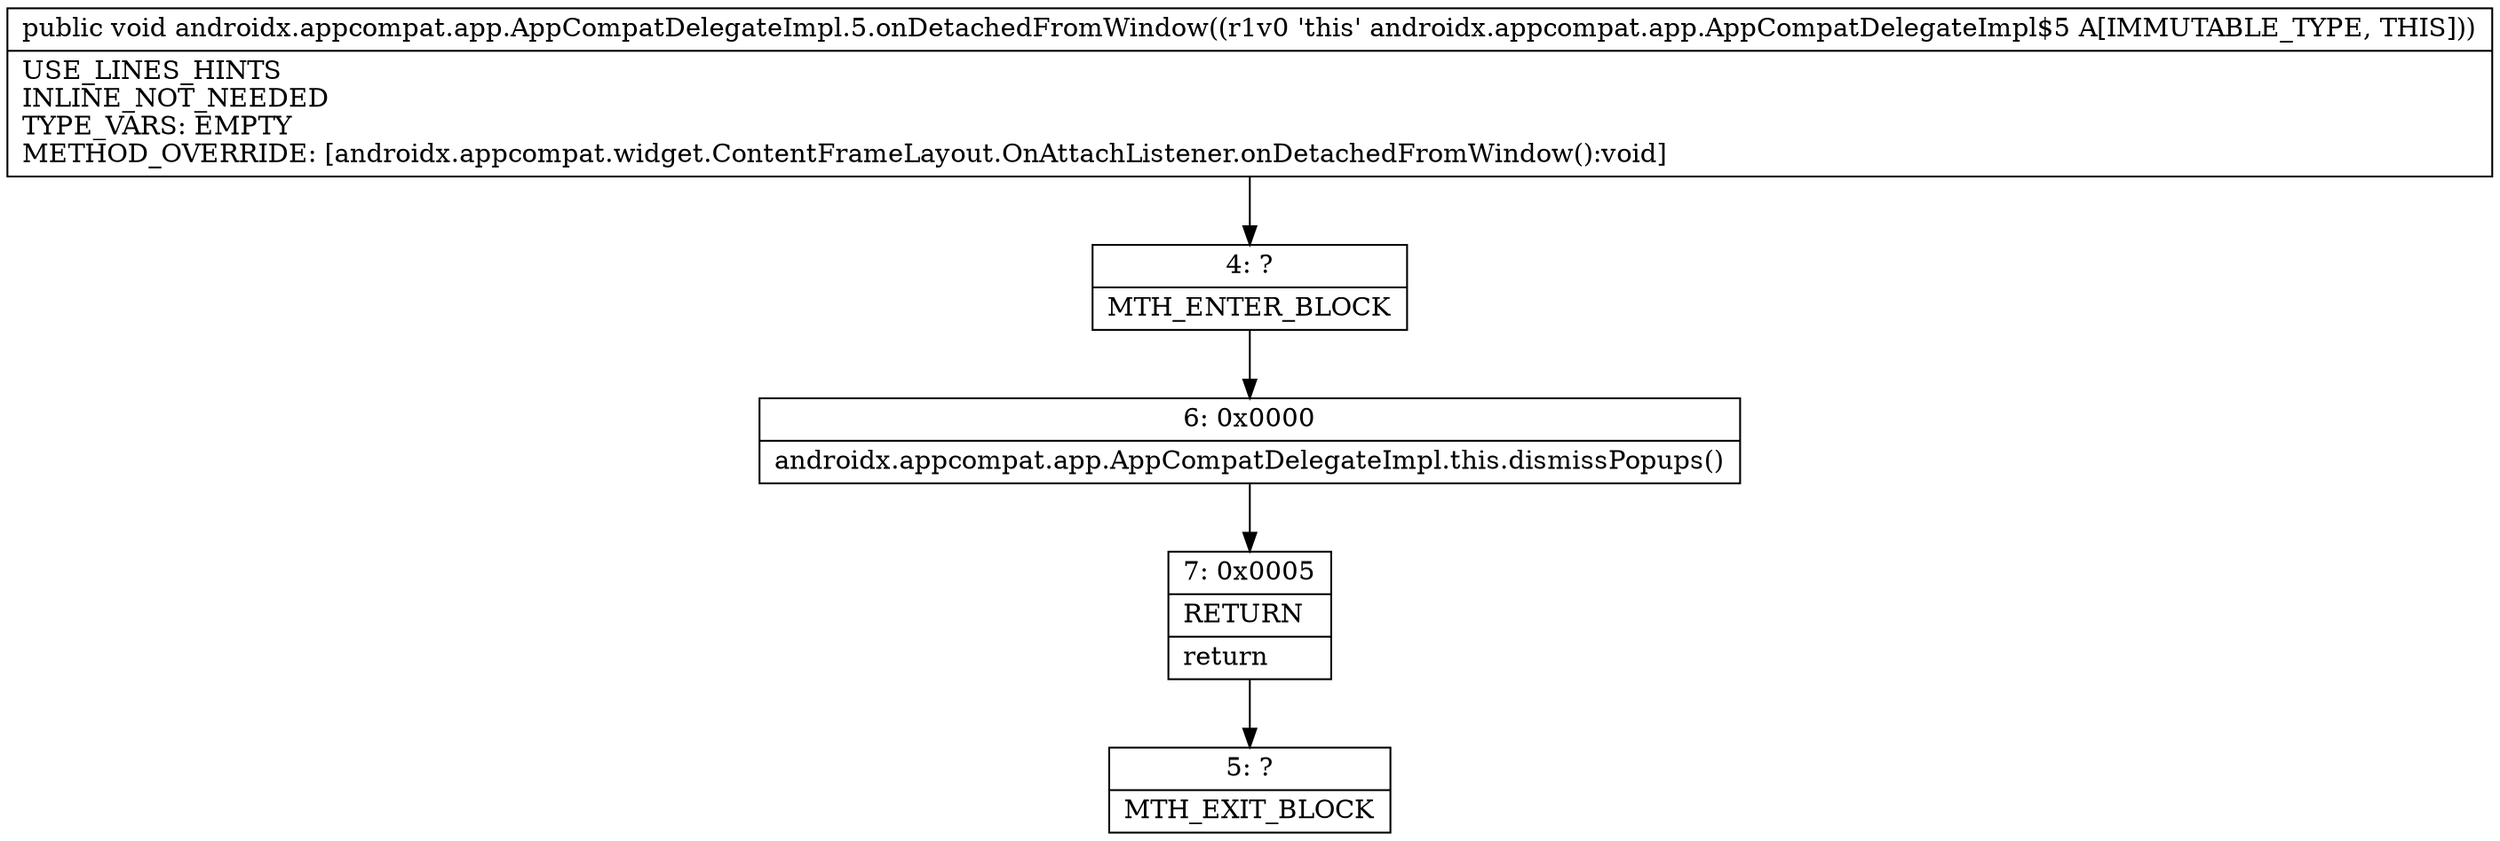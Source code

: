 digraph "CFG forandroidx.appcompat.app.AppCompatDelegateImpl.5.onDetachedFromWindow()V" {
Node_4 [shape=record,label="{4\:\ ?|MTH_ENTER_BLOCK\l}"];
Node_6 [shape=record,label="{6\:\ 0x0000|androidx.appcompat.app.AppCompatDelegateImpl.this.dismissPopups()\l}"];
Node_7 [shape=record,label="{7\:\ 0x0005|RETURN\l|return\l}"];
Node_5 [shape=record,label="{5\:\ ?|MTH_EXIT_BLOCK\l}"];
MethodNode[shape=record,label="{public void androidx.appcompat.app.AppCompatDelegateImpl.5.onDetachedFromWindow((r1v0 'this' androidx.appcompat.app.AppCompatDelegateImpl$5 A[IMMUTABLE_TYPE, THIS]))  | USE_LINES_HINTS\lINLINE_NOT_NEEDED\lTYPE_VARS: EMPTY\lMETHOD_OVERRIDE: [androidx.appcompat.widget.ContentFrameLayout.OnAttachListener.onDetachedFromWindow():void]\l}"];
MethodNode -> Node_4;Node_4 -> Node_6;
Node_6 -> Node_7;
Node_7 -> Node_5;
}

